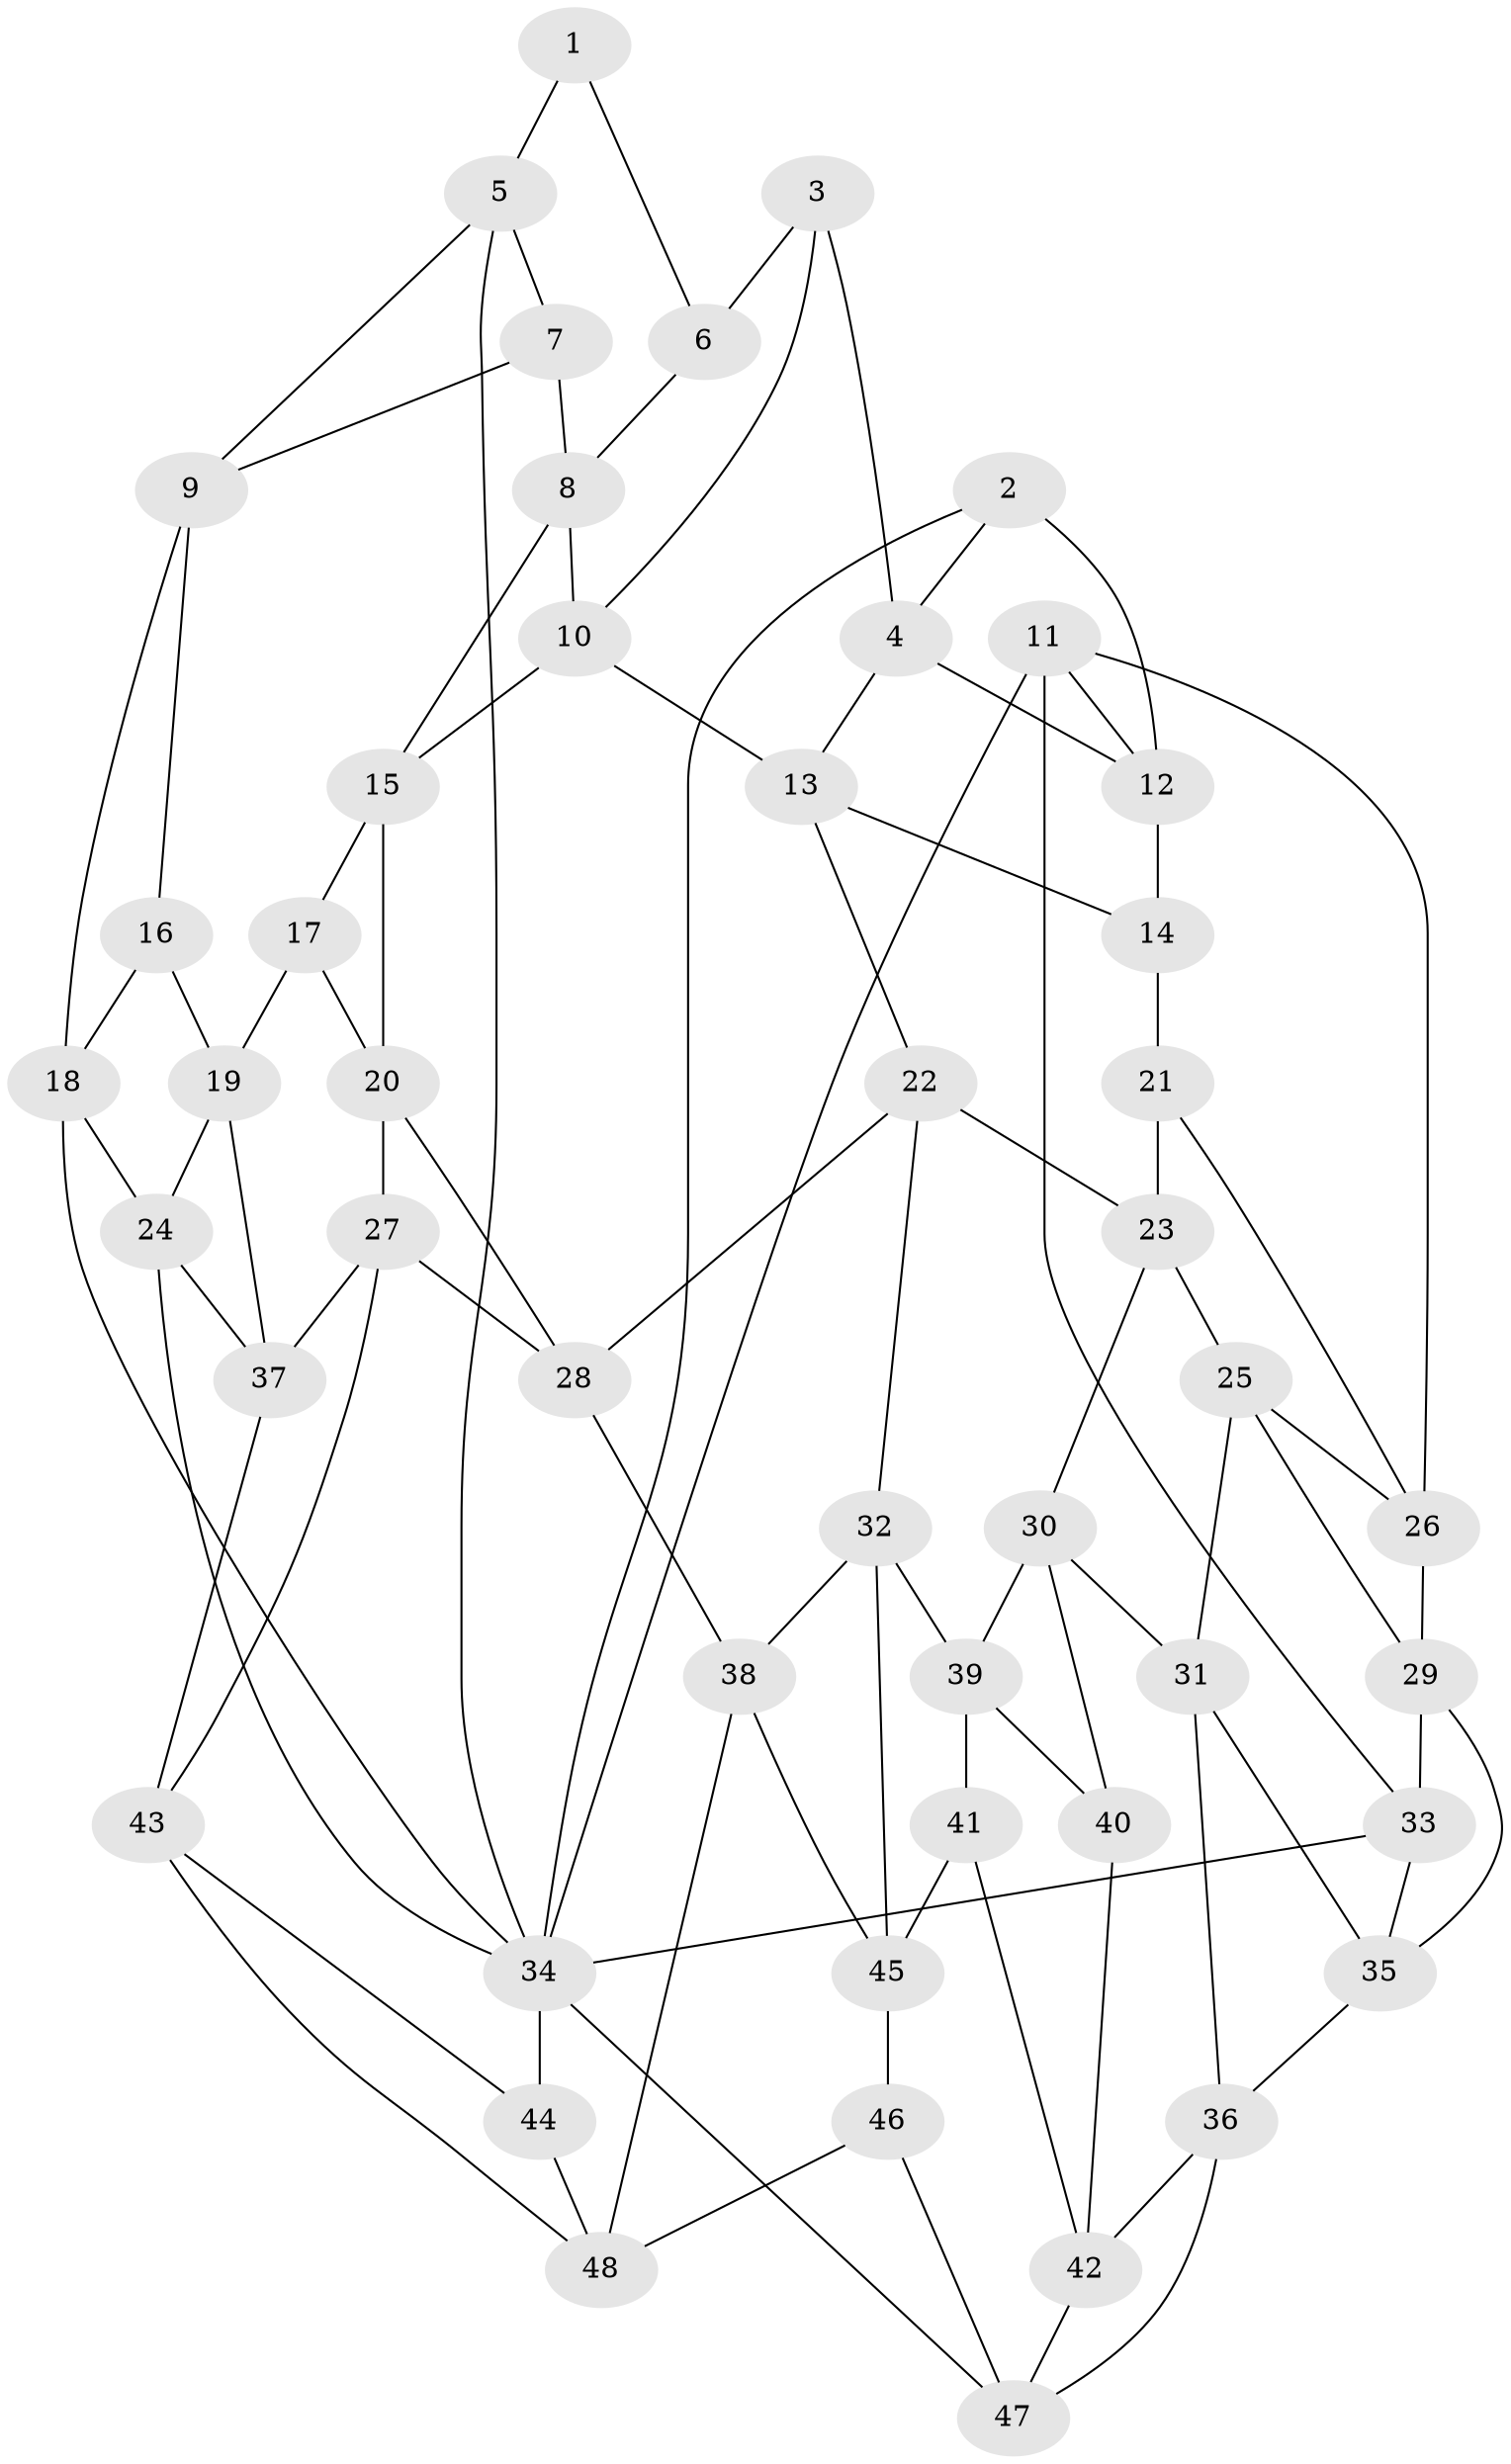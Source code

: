 // original degree distribution, {4: 0.23958333333333334, 6: 0.23958333333333334, 5: 0.4895833333333333, 3: 0.03125}
// Generated by graph-tools (version 1.1) at 2025/51/03/09/25 03:51:03]
// undirected, 48 vertices, 91 edges
graph export_dot {
graph [start="1"]
  node [color=gray90,style=filled];
  1;
  2;
  3;
  4;
  5;
  6;
  7;
  8;
  9;
  10;
  11;
  12;
  13;
  14;
  15;
  16;
  17;
  18;
  19;
  20;
  21;
  22;
  23;
  24;
  25;
  26;
  27;
  28;
  29;
  30;
  31;
  32;
  33;
  34;
  35;
  36;
  37;
  38;
  39;
  40;
  41;
  42;
  43;
  44;
  45;
  46;
  47;
  48;
  1 -- 5 [weight=1.0];
  1 -- 6 [weight=1.0];
  2 -- 4 [weight=1.0];
  2 -- 12 [weight=1.0];
  2 -- 34 [weight=1.0];
  3 -- 4 [weight=1.0];
  3 -- 6 [weight=1.0];
  3 -- 10 [weight=1.0];
  4 -- 12 [weight=1.0];
  4 -- 13 [weight=1.0];
  5 -- 7 [weight=1.0];
  5 -- 9 [weight=1.0];
  5 -- 34 [weight=1.0];
  6 -- 8 [weight=1.0];
  7 -- 8 [weight=1.0];
  7 -- 9 [weight=1.0];
  8 -- 10 [weight=1.0];
  8 -- 15 [weight=1.0];
  9 -- 16 [weight=1.0];
  9 -- 18 [weight=1.0];
  10 -- 13 [weight=1.0];
  10 -- 15 [weight=1.0];
  11 -- 12 [weight=1.0];
  11 -- 26 [weight=1.0];
  11 -- 33 [weight=1.0];
  11 -- 34 [weight=1.0];
  12 -- 14 [weight=1.0];
  13 -- 14 [weight=1.0];
  13 -- 22 [weight=1.0];
  14 -- 21 [weight=2.0];
  15 -- 17 [weight=1.0];
  15 -- 20 [weight=1.0];
  16 -- 18 [weight=1.0];
  16 -- 19 [weight=1.0];
  17 -- 19 [weight=1.0];
  17 -- 20 [weight=1.0];
  18 -- 24 [weight=1.0];
  18 -- 34 [weight=1.0];
  19 -- 24 [weight=1.0];
  19 -- 37 [weight=1.0];
  20 -- 27 [weight=1.0];
  20 -- 28 [weight=1.0];
  21 -- 23 [weight=1.0];
  21 -- 26 [weight=1.0];
  22 -- 23 [weight=1.0];
  22 -- 28 [weight=1.0];
  22 -- 32 [weight=1.0];
  23 -- 25 [weight=1.0];
  23 -- 30 [weight=1.0];
  24 -- 34 [weight=1.0];
  24 -- 37 [weight=1.0];
  25 -- 26 [weight=1.0];
  25 -- 29 [weight=1.0];
  25 -- 31 [weight=1.0];
  26 -- 29 [weight=1.0];
  27 -- 28 [weight=1.0];
  27 -- 37 [weight=1.0];
  27 -- 43 [weight=1.0];
  28 -- 38 [weight=1.0];
  29 -- 33 [weight=1.0];
  29 -- 35 [weight=1.0];
  30 -- 31 [weight=1.0];
  30 -- 39 [weight=1.0];
  30 -- 40 [weight=1.0];
  31 -- 35 [weight=1.0];
  31 -- 36 [weight=1.0];
  32 -- 38 [weight=1.0];
  32 -- 39 [weight=1.0];
  32 -- 45 [weight=1.0];
  33 -- 34 [weight=1.0];
  33 -- 35 [weight=1.0];
  34 -- 44 [weight=1.0];
  34 -- 47 [weight=1.0];
  35 -- 36 [weight=1.0];
  36 -- 42 [weight=1.0];
  36 -- 47 [weight=1.0];
  37 -- 43 [weight=1.0];
  38 -- 45 [weight=1.0];
  38 -- 48 [weight=1.0];
  39 -- 40 [weight=1.0];
  39 -- 41 [weight=1.0];
  40 -- 42 [weight=1.0];
  41 -- 42 [weight=1.0];
  41 -- 45 [weight=1.0];
  42 -- 47 [weight=1.0];
  43 -- 44 [weight=1.0];
  43 -- 48 [weight=1.0];
  44 -- 48 [weight=1.0];
  45 -- 46 [weight=1.0];
  46 -- 47 [weight=1.0];
  46 -- 48 [weight=1.0];
}
